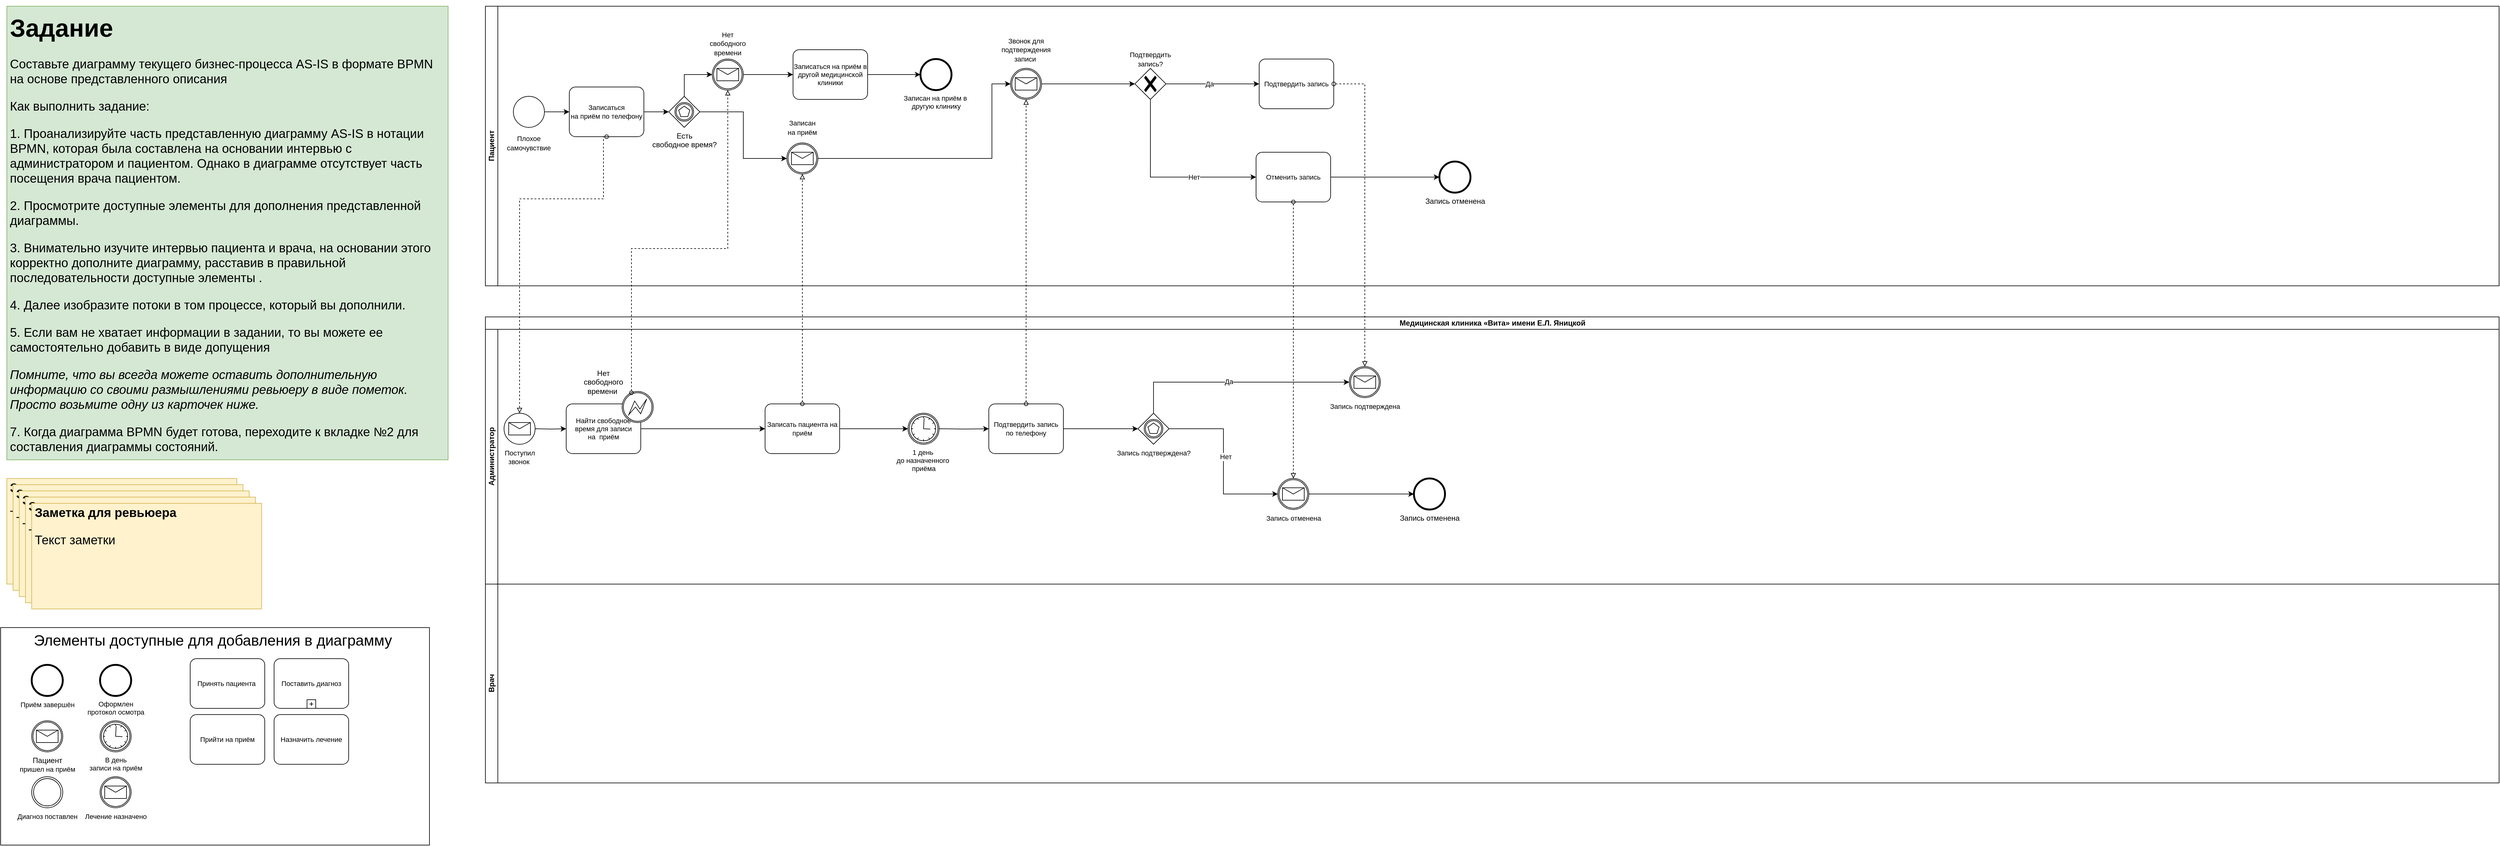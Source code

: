 <mxfile version="20.8.16" type="device" pages="3"><diagram id="326YfQ6A8uz0iwaCt7I8" name="BPMN AS-IS"><mxGraphModel dx="2051" dy="1963" grid="1" gridSize="10" guides="1" tooltips="1" connect="1" arrows="1" fold="1" page="1" pageScale="1" pageWidth="827" pageHeight="1169" math="0" shadow="0"><root><mxCell id="0"/><mxCell id="1" parent="0"/><mxCell id="_fkPrWMEkgT71YqrRsoF-1" value="&lt;h1&gt;&lt;font style=&quot;font-size: 40px;&quot;&gt;Задание&lt;/font&gt;&lt;/h1&gt;&lt;font style=&quot;font-size: 20px;&quot;&gt;Составьте диаграмму текущего бизнес-процесса AS-IS в формате BPMN на основе представленного описания&lt;br&gt;&lt;/font&gt;&lt;p style=&quot;font-size: 20px;&quot;&gt;&lt;font style=&quot;font-size: 20px;&quot;&gt;Как выполнить задание:&lt;/font&gt;&lt;/p&gt;&lt;p style=&quot;font-size: 20px;&quot;&gt;&lt;font style=&quot;font-size: 20px;&quot;&gt;1. Проанализируйте часть представленную диаграмму AS-IS в нотации BPMN, которая была составлена на основании интервью с администратором и пациентом. Однако в диаграмме отсутствует часть посещения врача пациентом.&amp;nbsp;&lt;/font&gt;&lt;/p&gt;&lt;p style=&quot;font-size: 20px;&quot;&gt;2. Просмотрите доступные элементы для дополнения представленной диаграммы.&amp;nbsp;&lt;/p&gt;&lt;p style=&quot;font-size: 20px;&quot;&gt;3. Внимательно изучите интервью пациента и врача, на основании этого корректно дополните диаграмму, расставив в правильной последовательности доступные элементы .&lt;/p&gt;&lt;p style=&quot;font-size: 20px;&quot;&gt;&lt;span style=&quot;background-color: initial;&quot;&gt;&lt;font style=&quot;font-size: 20px;&quot;&gt;4. Далее изобразите потоки в том процессе, который вы дополнили.&amp;nbsp;&lt;/font&gt;&lt;/span&gt;&lt;/p&gt;&lt;p style=&quot;font-size: 20px;&quot;&gt;&lt;font style=&quot;font-size: 20px;&quot;&gt;5. Если вам не хватает информации в задании, то вы можете ее самостоятельно добавить в виде допущения&lt;/font&gt;&lt;/p&gt;&lt;p style=&quot;font-size: 20px;&quot;&gt;&lt;i&gt;Помните, что вы всегда можете оставить дополнительную информацию со своими размышлениями ревьюеру в виде пометок. Просто возьмите одну из карточек ниже.&amp;nbsp;&lt;/i&gt;&lt;/p&gt;&lt;p style=&quot;font-size: 20px;&quot;&gt;&lt;font style=&quot;font-size: 20px;&quot;&gt;7. Когда диаграмма BPMN будет готова, переходите к вкладке №2 для составления диаграммы состояний.&lt;/font&gt;&lt;/p&gt;" style="text;html=1;strokeColor=#82b366;fillColor=#d5e8d4;spacing=5;spacingTop=-20;whiteSpace=wrap;overflow=hidden;rounded=0;fontSize=16;" parent="1" vertex="1"><mxGeometry x="-760" y="-1120" width="710" height="730" as="geometry"/></mxCell><mxCell id="_fkPrWMEkgT71YqrRsoF-6" value="&lt;h1 style=&quot;font-size: 20px;&quot;&gt;&lt;font style=&quot;font-size: 20px;&quot;&gt;Заметка для ревьюера&lt;/font&gt;&lt;/h1&gt;&lt;p style=&quot;font-size: 20px;&quot;&gt;&lt;font style=&quot;font-size: 20px;&quot;&gt;Текст заметки&lt;/font&gt;&lt;/p&gt;" style="text;html=1;strokeColor=#d6b656;fillColor=#fff2cc;spacing=5;spacingTop=-20;whiteSpace=wrap;overflow=hidden;rounded=0;fontSize=20;" parent="1" vertex="1"><mxGeometry x="-760" y="-360" width="370" height="170" as="geometry"/></mxCell><mxCell id="l15NZp-PpOqTexfuGExK-1" value="&lt;h1 style=&quot;font-size: 20px;&quot;&gt;&lt;font style=&quot;font-size: 20px;&quot;&gt;Заметка для ревьюера&lt;/font&gt;&lt;/h1&gt;&lt;p style=&quot;font-size: 20px;&quot;&gt;&lt;font style=&quot;font-size: 20px;&quot;&gt;Текст заметки&lt;/font&gt;&lt;/p&gt;" style="text;html=1;strokeColor=#d6b656;fillColor=#fff2cc;spacing=5;spacingTop=-20;whiteSpace=wrap;overflow=hidden;rounded=0;fontSize=20;" parent="1" vertex="1"><mxGeometry x="-750" y="-350" width="370" height="170" as="geometry"/></mxCell><mxCell id="l15NZp-PpOqTexfuGExK-2" value="&lt;h1 style=&quot;font-size: 20px;&quot;&gt;&lt;font style=&quot;font-size: 20px;&quot;&gt;Заметка для ревьюера&lt;/font&gt;&lt;/h1&gt;&lt;p style=&quot;font-size: 20px;&quot;&gt;&lt;font style=&quot;font-size: 20px;&quot;&gt;Текст заметки&lt;/font&gt;&lt;/p&gt;" style="text;html=1;strokeColor=#d6b656;fillColor=#fff2cc;spacing=5;spacingTop=-20;whiteSpace=wrap;overflow=hidden;rounded=0;fontSize=20;" parent="1" vertex="1"><mxGeometry x="-740" y="-340" width="370" height="170" as="geometry"/></mxCell><mxCell id="l15NZp-PpOqTexfuGExK-3" value="&lt;h1 style=&quot;font-size: 20px;&quot;&gt;&lt;font style=&quot;font-size: 20px;&quot;&gt;Заметка для ревьюера&lt;/font&gt;&lt;/h1&gt;&lt;p style=&quot;font-size: 20px;&quot;&gt;&lt;font style=&quot;font-size: 20px;&quot;&gt;Текст заметки&lt;/font&gt;&lt;/p&gt;" style="text;html=1;strokeColor=#d6b656;fillColor=#fff2cc;spacing=5;spacingTop=-20;whiteSpace=wrap;overflow=hidden;rounded=0;fontSize=20;" parent="1" vertex="1"><mxGeometry x="-730" y="-330" width="370" height="170" as="geometry"/></mxCell><mxCell id="l15NZp-PpOqTexfuGExK-4" value="&lt;h1 style=&quot;font-size: 20px;&quot;&gt;&lt;font style=&quot;font-size: 20px;&quot;&gt;Заметка для ревьюера&lt;/font&gt;&lt;/h1&gt;&lt;p style=&quot;font-size: 20px;&quot;&gt;&lt;font style=&quot;font-size: 20px;&quot;&gt;Текст заметки&lt;/font&gt;&lt;/p&gt;" style="text;html=1;strokeColor=#d6b656;fillColor=#fff2cc;spacing=5;spacingTop=-20;whiteSpace=wrap;overflow=hidden;rounded=0;fontSize=20;" parent="1" vertex="1"><mxGeometry x="-720" y="-320" width="370" height="170" as="geometry"/></mxCell><mxCell id="U2e4l5wQemaMT4tLWJ_u-1" value="&lt;font style=&quot;font-size: 24px;&quot;&gt;Элементы доступные для добавления в диаграмму&amp;nbsp;&lt;/font&gt;" style="rounded=0;whiteSpace=wrap;html=1;fontSize=20;align=center;verticalAlign=top;" parent="1" vertex="1"><mxGeometry x="-770" y="-120" width="690" height="350" as="geometry"/></mxCell><mxCell id="U2e4l5wQemaMT4tLWJ_u-86" value="Медицинская клиника&amp;nbsp;&lt;span style=&quot;text-align: start; fill: rgb(144, 101, 176);&quot; data-reactroot=&quot;&quot; class=&quot;notion-enable-hover&quot; data-token-index=&quot;0&quot;&gt;«Вита» имени Е.Л. Яницкой&lt;/span&gt;" style="swimlane;html=1;childLayout=stackLayout;resizeParent=1;resizeParentMax=0;horizontal=1;startSize=20;horizontalStack=0;" parent="1" vertex="1"><mxGeometry x="10" y="-620" width="3240" height="750" as="geometry"/></mxCell><mxCell id="U2e4l5wQemaMT4tLWJ_u-87" value="Администратор" style="swimlane;html=1;startSize=20;horizontal=0;" parent="U2e4l5wQemaMT4tLWJ_u-86" vertex="1"><mxGeometry y="20" width="3240" height="410" as="geometry"/></mxCell><mxCell id="U2e4l5wQemaMT4tLWJ_u-88" style="edgeStyle=orthogonalEdgeStyle;rounded=0;orthogonalLoop=1;jettySize=auto;html=1;" parent="U2e4l5wQemaMT4tLWJ_u-87" source="U2e4l5wQemaMT4tLWJ_u-89" edge="1"><mxGeometry relative="1" as="geometry"><mxPoint x="680" y="160.0" as="targetPoint"/></mxGeometry></mxCell><mxCell id="U2e4l5wQemaMT4tLWJ_u-89" value="Записать пациента на приём" style="points=[[0.25,0,0],[0.5,0,0],[0.75,0,0],[1,0.25,0],[1,0.5,0],[1,0.75,0],[0.75,1,0],[0.5,1,0],[0.25,1,0],[0,0.75,0],[0,0.5,0],[0,0.25,0]];shape=mxgraph.bpmn.task;whiteSpace=wrap;rectStyle=rounded;size=10;taskMarker=abstract;fontSize=11;" parent="U2e4l5wQemaMT4tLWJ_u-87" vertex="1"><mxGeometry x="450" y="120" width="120" height="80" as="geometry"/></mxCell><mxCell id="U2e4l5wQemaMT4tLWJ_u-90" style="edgeStyle=orthogonalEdgeStyle;rounded=0;orthogonalLoop=1;jettySize=auto;html=1;entryX=0;entryY=0.5;entryDx=0;entryDy=0;entryPerimeter=0;" parent="U2e4l5wQemaMT4tLWJ_u-87" source="U2e4l5wQemaMT4tLWJ_u-91" target="U2e4l5wQemaMT4tLWJ_u-89" edge="1"><mxGeometry relative="1" as="geometry"><mxPoint x="340" y="190.0" as="targetPoint"/></mxGeometry></mxCell><mxCell id="U2e4l5wQemaMT4tLWJ_u-91" value="Найти свободное время для записи на  приём" style="points=[[0.25,0,0],[0.5,0,0],[0.75,0,0],[1,0.25,0],[1,0.5,0],[1,0.75,0],[0.75,1,0],[0.5,1,0],[0.25,1,0],[0,0.75,0],[0,0.5,0],[0,0.25,0]];shape=mxgraph.bpmn.task;whiteSpace=wrap;rectStyle=rounded;size=10;taskMarker=abstract;fontSize=11;" parent="U2e4l5wQemaMT4tLWJ_u-87" vertex="1"><mxGeometry x="130" y="120" width="120" height="80" as="geometry"/></mxCell><mxCell id="U2e4l5wQemaMT4tLWJ_u-92" style="edgeStyle=orthogonalEdgeStyle;rounded=0;orthogonalLoop=1;jettySize=auto;html=1;" parent="U2e4l5wQemaMT4tLWJ_u-87" target="U2e4l5wQemaMT4tLWJ_u-95" edge="1"><mxGeometry relative="1" as="geometry"><mxPoint x="730" y="160.0" as="sourcePoint"/></mxGeometry></mxCell><mxCell id="U2e4l5wQemaMT4tLWJ_u-94" style="edgeStyle=orthogonalEdgeStyle;rounded=0;orthogonalLoop=1;jettySize=auto;html=1;startArrow=none;startFill=0;endArrow=classic;endFill=1;" parent="U2e4l5wQemaMT4tLWJ_u-87" source="U2e4l5wQemaMT4tLWJ_u-95" edge="1"><mxGeometry relative="1" as="geometry"><mxPoint x="1050" y="160" as="targetPoint"/></mxGeometry></mxCell><mxCell id="U2e4l5wQemaMT4tLWJ_u-95" value="Подтвердить запись по телефону" style="points=[[0.25,0,0],[0.5,0,0],[0.75,0,0],[1,0.25,0],[1,0.5,0],[1,0.75,0],[0.75,1,0],[0.5,1,0],[0.25,1,0],[0,0.75,0],[0,0.5,0],[0,0.25,0]];shape=mxgraph.bpmn.task;whiteSpace=wrap;rectStyle=rounded;size=10;taskMarker=abstract;fontSize=11;" parent="U2e4l5wQemaMT4tLWJ_u-87" vertex="1"><mxGeometry x="810" y="120" width="120" height="80" as="geometry"/></mxCell><mxCell id="U2e4l5wQemaMT4tLWJ_u-96" value="Запись отменена" style="points=[[0.145,0.145,0],[0.5,0,0],[0.855,0.145,0],[1,0.5,0],[0.855,0.855,0],[0.5,1,0],[0.145,0.855,0],[0,0.5,0]];shape=mxgraph.bpmn.event;html=1;verticalLabelPosition=bottom;labelBackgroundColor=#ffffff;verticalAlign=top;align=center;perimeter=ellipsePerimeter;outlineConnect=0;aspect=fixed;outline=end;symbol=terminate2;" parent="U2e4l5wQemaMT4tLWJ_u-87" vertex="1"><mxGeometry x="1494" y="240" width="50" height="50" as="geometry"/></mxCell><mxCell id="U2e4l5wQemaMT4tLWJ_u-97" value="" style="points=[[0.145,0.145,0],[0.5,0,0],[0.855,0.145,0],[1,0.5,0],[0.855,0.855,0],[0.5,1,0],[0.145,0.855,0],[0,0.5,0]];shape=mxgraph.bpmn.event;html=1;verticalLabelPosition=bottom;labelBackgroundColor=#ffffff;verticalAlign=top;align=center;perimeter=ellipsePerimeter;outlineConnect=0;aspect=fixed;outline=boundInt;symbol=error;fontSize=24;fontColor=#000000;fillColor=#FFFFFF;" parent="U2e4l5wQemaMT4tLWJ_u-87" vertex="1"><mxGeometry x="220" y="100" width="50" height="50" as="geometry"/></mxCell><mxCell id="U2e4l5wQemaMT4tLWJ_u-98" value="Нет свободного&lt;br&gt;времени&amp;nbsp;" style="text;html=1;strokeColor=none;fillColor=none;align=center;verticalAlign=middle;whiteSpace=wrap;rounded=0;labelBackgroundColor=none;fontSize=12;fontColor=#000000;" parent="U2e4l5wQemaMT4tLWJ_u-87" vertex="1"><mxGeometry x="160" y="70" width="60" height="30" as="geometry"/></mxCell><mxCell id="U2e4l5wQemaMT4tLWJ_u-99" style="edgeStyle=orthogonalEdgeStyle;rounded=0;orthogonalLoop=1;jettySize=auto;html=1;" parent="U2e4l5wQemaMT4tLWJ_u-87" target="U2e4l5wQemaMT4tLWJ_u-91" edge="1"><mxGeometry relative="1" as="geometry"><mxPoint x="80" y="160" as="sourcePoint"/></mxGeometry></mxCell><mxCell id="U2e4l5wQemaMT4tLWJ_u-100" value="&lt;font style=&quot;font-size: 11px;&quot;&gt;Поступил&lt;br&gt;&amp;nbsp;звонок &amp;nbsp;&lt;/font&gt;" style="points=[[0.145,0.145,0],[0.5,0,0],[0.855,0.145,0],[1,0.5,0],[0.855,0.855,0],[0.5,1,0],[0.145,0.855,0],[0,0.5,0]];shape=mxgraph.bpmn.event;html=1;verticalLabelPosition=bottom;labelBackgroundColor=#ffffff;verticalAlign=top;align=center;perimeter=ellipsePerimeter;outlineConnect=0;aspect=fixed;outline=standard;symbol=message;" parent="U2e4l5wQemaMT4tLWJ_u-87" vertex="1"><mxGeometry x="30" y="135" width="50" height="50" as="geometry"/></mxCell><mxCell id="U2e4l5wQemaMT4tLWJ_u-101" style="edgeStyle=orthogonalEdgeStyle;rounded=0;orthogonalLoop=1;jettySize=auto;html=1;entryX=0;entryY=0.5;entryDx=0;entryDy=0;entryPerimeter=0;startArrow=none;startFill=0;endArrow=classic;endFill=1;" parent="U2e4l5wQemaMT4tLWJ_u-87" source="U2e4l5wQemaMT4tLWJ_u-102" target="U2e4l5wQemaMT4tLWJ_u-96" edge="1"><mxGeometry relative="1" as="geometry"/></mxCell><mxCell id="U2e4l5wQemaMT4tLWJ_u-102" value="&lt;font style=&quot;font-size: 11px;&quot;&gt;Запись отменена&lt;/font&gt;" style="points=[[0.145,0.145,0],[0.5,0,0],[0.855,0.145,0],[1,0.5,0],[0.855,0.855,0],[0.5,1,0],[0.145,0.855,0],[0,0.5,0]];shape=mxgraph.bpmn.event;html=1;verticalLabelPosition=bottom;labelBackgroundColor=#ffffff;verticalAlign=top;align=center;perimeter=ellipsePerimeter;outlineConnect=0;aspect=fixed;outline=catching;symbol=message;" parent="U2e4l5wQemaMT4tLWJ_u-87" vertex="1"><mxGeometry x="1275" y="240" width="50" height="50" as="geometry"/></mxCell><mxCell id="U2e4l5wQemaMT4tLWJ_u-103" value="&lt;font style=&quot;font-size: 11px;&quot;&gt;Запись подтверждена&lt;/font&gt;" style="points=[[0.145,0.145,0],[0.5,0,0],[0.855,0.145,0],[1,0.5,0],[0.855,0.855,0],[0.5,1,0],[0.145,0.855,0],[0,0.5,0]];shape=mxgraph.bpmn.event;html=1;verticalLabelPosition=bottom;labelBackgroundColor=#ffffff;verticalAlign=top;align=center;perimeter=ellipsePerimeter;outlineConnect=0;aspect=fixed;outline=catching;symbol=message;" parent="U2e4l5wQemaMT4tLWJ_u-87" vertex="1"><mxGeometry x="1390" y="60" width="50" height="50" as="geometry"/></mxCell><mxCell id="U2e4l5wQemaMT4tLWJ_u-104" style="edgeStyle=orthogonalEdgeStyle;rounded=0;orthogonalLoop=1;jettySize=auto;html=1;entryX=0;entryY=0.5;entryDx=0;entryDy=0;entryPerimeter=0;startArrow=none;startFill=0;endArrow=classic;endFill=1;exitX=0.5;exitY=0;exitDx=0;exitDy=0;exitPerimeter=0;" parent="U2e4l5wQemaMT4tLWJ_u-87" source="U2e4l5wQemaMT4tLWJ_u-108" target="U2e4l5wQemaMT4tLWJ_u-103" edge="1"><mxGeometry relative="1" as="geometry"><mxPoint x="1100" y="160" as="sourcePoint"/></mxGeometry></mxCell><mxCell id="U2e4l5wQemaMT4tLWJ_u-105" value="Да" style="edgeLabel;html=1;align=center;verticalAlign=middle;resizable=0;points=[];fontSize=11;" parent="U2e4l5wQemaMT4tLWJ_u-104" vertex="1" connectable="0"><mxGeometry x="-0.063" y="1" relative="1" as="geometry"><mxPoint as="offset"/></mxGeometry></mxCell><mxCell id="U2e4l5wQemaMT4tLWJ_u-106" style="edgeStyle=orthogonalEdgeStyle;rounded=0;orthogonalLoop=1;jettySize=auto;html=1;entryX=0;entryY=0.5;entryDx=0;entryDy=0;entryPerimeter=0;startArrow=none;startFill=0;endArrow=classic;endFill=1;exitX=1;exitY=0.5;exitDx=0;exitDy=0;exitPerimeter=0;" parent="U2e4l5wQemaMT4tLWJ_u-87" source="U2e4l5wQemaMT4tLWJ_u-108" target="U2e4l5wQemaMT4tLWJ_u-102" edge="1"><mxGeometry relative="1" as="geometry"><mxPoint x="1075" y="185" as="sourcePoint"/></mxGeometry></mxCell><mxCell id="U2e4l5wQemaMT4tLWJ_u-107" value="Нет" style="edgeLabel;html=1;align=center;verticalAlign=middle;resizable=0;points=[];fontSize=11;" parent="U2e4l5wQemaMT4tLWJ_u-106" vertex="1" connectable="0"><mxGeometry x="-0.569" y="2" relative="1" as="geometry"><mxPoint x="30" y="47" as="offset"/></mxGeometry></mxCell><mxCell id="U2e4l5wQemaMT4tLWJ_u-108" value="&lt;font style=&quot;font-size: 11px;&quot;&gt;Запись подтверждена?&lt;/font&gt;" style="points=[[0.25,0.25,0],[0.5,0,0],[0.75,0.25,0],[1,0.5,0],[0.75,0.75,0],[0.5,1,0],[0.25,0.75,0],[0,0.5,0]];shape=mxgraph.bpmn.gateway2;html=1;verticalLabelPosition=bottom;labelBackgroundColor=#ffffff;verticalAlign=top;align=center;perimeter=rhombusPerimeter;outlineConnect=0;outline=boundInt;symbol=multiple;" parent="U2e4l5wQemaMT4tLWJ_u-87" vertex="1"><mxGeometry x="1050" y="135" width="50" height="50" as="geometry"/></mxCell><mxCell id="U2e4l5wQemaMT4tLWJ_u-175" value="&lt;font style=&quot;font-size: 11px;&quot;&gt;1 день&amp;nbsp;&lt;br&gt;до назначенного&amp;nbsp;&lt;br&gt;приёма&lt;br&gt;&lt;/font&gt;" style="points=[[0.145,0.145,0],[0.5,0,0],[0.855,0.145,0],[1,0.5,0],[0.855,0.855,0],[0.5,1,0],[0.145,0.855,0],[0,0.5,0]];shape=mxgraph.bpmn.event;html=1;verticalLabelPosition=bottom;labelBackgroundColor=#ffffff;verticalAlign=top;align=center;perimeter=ellipsePerimeter;outlineConnect=0;aspect=fixed;outline=catching;symbol=timer;fontSize=11;" parent="U2e4l5wQemaMT4tLWJ_u-87" vertex="1"><mxGeometry x="680" y="135" width="50" height="50" as="geometry"/></mxCell><mxCell id="U2e4l5wQemaMT4tLWJ_u-109" value="Врач" style="swimlane;html=1;startSize=20;horizontal=0;" parent="U2e4l5wQemaMT4tLWJ_u-86" vertex="1"><mxGeometry y="430" width="3240" height="320" as="geometry"/></mxCell><mxCell id="U2e4l5wQemaMT4tLWJ_u-122" value="Пациент" style="swimlane;html=1;startSize=20;horizontal=0;" parent="1" vertex="1"><mxGeometry x="10" y="-1120" width="3240" height="450" as="geometry"/></mxCell><mxCell id="U2e4l5wQemaMT4tLWJ_u-123" style="edgeStyle=orthogonalEdgeStyle;rounded=0;orthogonalLoop=1;jettySize=auto;html=1;entryX=0;entryY=0.5;entryDx=0;entryDy=0;entryPerimeter=0;startArrow=none;startFill=0;endArrow=classic;endFill=1;" parent="U2e4l5wQemaMT4tLWJ_u-122" source="U2e4l5wQemaMT4tLWJ_u-124" edge="1"><mxGeometry relative="1" as="geometry"><mxPoint x="295" y="170" as="targetPoint"/></mxGeometry></mxCell><mxCell id="U2e4l5wQemaMT4tLWJ_u-124" value="Записаться на приём по телефону" style="points=[[0.25,0,0],[0.5,0,0],[0.75,0,0],[1,0.25,0],[1,0.5,0],[1,0.75,0],[0.75,1,0],[0.5,1,0],[0.25,1,0],[0,0.75,0],[0,0.5,0],[0,0.25,0]];shape=mxgraph.bpmn.task;whiteSpace=wrap;rectStyle=rounded;size=10;taskMarker=abstract;fontSize=11;" parent="U2e4l5wQemaMT4tLWJ_u-122" vertex="1"><mxGeometry x="135" y="130" width="120" height="80" as="geometry"/></mxCell><mxCell id="U2e4l5wQemaMT4tLWJ_u-125" style="edgeStyle=orthogonalEdgeStyle;rounded=0;orthogonalLoop=1;jettySize=auto;html=1;" parent="U2e4l5wQemaMT4tLWJ_u-122" source="U2e4l5wQemaMT4tLWJ_u-126" target="U2e4l5wQemaMT4tLWJ_u-124" edge="1"><mxGeometry relative="1" as="geometry"/></mxCell><mxCell id="U2e4l5wQemaMT4tLWJ_u-126" value="" style="points=[[0.145,0.145,0],[0.5,0,0],[0.855,0.145,0],[1,0.5,0],[0.855,0.855,0],[0.5,1,0],[0.145,0.855,0],[0,0.5,0]];shape=mxgraph.bpmn.event;html=1;verticalLabelPosition=bottom;labelBackgroundColor=#ffffff;verticalAlign=top;align=center;perimeter=ellipsePerimeter;outlineConnect=0;aspect=fixed;outline=standard;symbol=general;" parent="U2e4l5wQemaMT4tLWJ_u-122" vertex="1"><mxGeometry x="45" y="145" width="50" height="50" as="geometry"/></mxCell><mxCell id="U2e4l5wQemaMT4tLWJ_u-129" value="&lt;font style=&quot;font-size: 11px;&quot;&gt;Плохое самочувствие&lt;/font&gt;" style="text;html=1;strokeColor=none;fillColor=none;align=center;verticalAlign=middle;whiteSpace=wrap;rounded=0;" parent="U2e4l5wQemaMT4tLWJ_u-122" vertex="1"><mxGeometry x="40" y="205" width="60" height="30" as="geometry"/></mxCell><mxCell id="U2e4l5wQemaMT4tLWJ_u-133" style="edgeStyle=orthogonalEdgeStyle;rounded=0;orthogonalLoop=1;jettySize=auto;html=1;fontSize=24;fontColor=#000000;entryX=0;entryY=0.5;entryDx=0;entryDy=0;entryPerimeter=0;" parent="U2e4l5wQemaMT4tLWJ_u-122" source="U2e4l5wQemaMT4tLWJ_u-134" target="U2e4l5wQemaMT4tLWJ_u-159" edge="1"><mxGeometry relative="1" as="geometry"><mxPoint x="695" y="110" as="targetPoint"/></mxGeometry></mxCell><mxCell id="U2e4l5wQemaMT4tLWJ_u-134" value="Записаться на приём в другой медицинской клиники" style="points=[[0.25,0,0],[0.5,0,0],[0.75,0,0],[1,0.25,0],[1,0.5,0],[1,0.75,0],[0.75,1,0],[0.5,1,0],[0.25,1,0],[0,0.75,0],[0,0.5,0],[0,0.25,0]];shape=mxgraph.bpmn.task;whiteSpace=wrap;rectStyle=rounded;size=10;taskMarker=abstract;labelBackgroundColor=none;fontSize=11;fontColor=#000000;fillColor=#FFFFFF;" parent="U2e4l5wQemaMT4tLWJ_u-122" vertex="1"><mxGeometry x="495" y="70" width="120" height="80" as="geometry"/></mxCell><mxCell id="U2e4l5wQemaMT4tLWJ_u-135" style="edgeStyle=orthogonalEdgeStyle;rounded=0;orthogonalLoop=1;jettySize=auto;html=1;entryX=0;entryY=0.5;entryDx=0;entryDy=0;entryPerimeter=0;" parent="U2e4l5wQemaMT4tLWJ_u-122" source="U2e4l5wQemaMT4tLWJ_u-136" target="U2e4l5wQemaMT4tLWJ_u-134" edge="1"><mxGeometry relative="1" as="geometry"/></mxCell><mxCell id="U2e4l5wQemaMT4tLWJ_u-136" value="" style="points=[[0.145,0.145,0],[0.5,0,0],[0.855,0.145,0],[1,0.5,0],[0.855,0.855,0],[0.5,1,0],[0.145,0.855,0],[0,0.5,0]];shape=mxgraph.bpmn.event;html=1;verticalLabelPosition=bottom;labelBackgroundColor=#ffffff;verticalAlign=top;align=center;perimeter=ellipsePerimeter;outlineConnect=0;aspect=fixed;outline=catching;symbol=message;" parent="U2e4l5wQemaMT4tLWJ_u-122" vertex="1"><mxGeometry x="365" y="85" width="50" height="50" as="geometry"/></mxCell><mxCell id="U2e4l5wQemaMT4tLWJ_u-139" style="edgeStyle=orthogonalEdgeStyle;rounded=0;orthogonalLoop=1;jettySize=auto;html=1;entryX=0;entryY=0.5;entryDx=0;entryDy=0;entryPerimeter=0;startArrow=none;startFill=0;endArrow=classic;endFill=1;" parent="U2e4l5wQemaMT4tLWJ_u-122" source="U2e4l5wQemaMT4tLWJ_u-140" target="U2e4l5wQemaMT4tLWJ_u-154" edge="1"><mxGeometry relative="1" as="geometry"><Array as="points"><mxPoint x="815" y="245"/><mxPoint x="815" y="125"/></Array></mxGeometry></mxCell><mxCell id="U2e4l5wQemaMT4tLWJ_u-140" value="" style="points=[[0.145,0.145,0],[0.5,0,0],[0.855,0.145,0],[1,0.5,0],[0.855,0.855,0],[0.5,1,0],[0.145,0.855,0],[0,0.5,0]];shape=mxgraph.bpmn.event;html=1;verticalLabelPosition=bottom;labelBackgroundColor=#ffffff;verticalAlign=top;align=center;perimeter=ellipsePerimeter;outlineConnect=0;aspect=fixed;outline=catching;symbol=message;" parent="U2e4l5wQemaMT4tLWJ_u-122" vertex="1"><mxGeometry x="485" y="220" width="50" height="50" as="geometry"/></mxCell><mxCell id="U2e4l5wQemaMT4tLWJ_u-141" style="edgeStyle=orthogonalEdgeStyle;rounded=0;orthogonalLoop=1;jettySize=auto;html=1;entryX=0;entryY=0.5;entryDx=0;entryDy=0;entryPerimeter=0;startArrow=none;startFill=0;endArrow=classic;endFill=1;exitX=0.5;exitY=0;exitDx=0;exitDy=0;exitPerimeter=0;" parent="U2e4l5wQemaMT4tLWJ_u-122" source="U2e4l5wQemaMT4tLWJ_u-155" target="U2e4l5wQemaMT4tLWJ_u-136" edge="1"><mxGeometry relative="1" as="geometry"><mxPoint x="320" y="145" as="sourcePoint"/></mxGeometry></mxCell><mxCell id="U2e4l5wQemaMT4tLWJ_u-142" style="edgeStyle=orthogonalEdgeStyle;rounded=0;orthogonalLoop=1;jettySize=auto;html=1;entryX=0;entryY=0.5;entryDx=0;entryDy=0;entryPerimeter=0;startArrow=none;startFill=0;endArrow=classic;endFill=1;exitX=1;exitY=0.5;exitDx=0;exitDy=0;exitPerimeter=0;" parent="U2e4l5wQemaMT4tLWJ_u-122" source="U2e4l5wQemaMT4tLWJ_u-155" target="U2e4l5wQemaMT4tLWJ_u-140" edge="1"><mxGeometry relative="1" as="geometry"><mxPoint x="320" y="195" as="sourcePoint"/></mxGeometry></mxCell><mxCell id="U2e4l5wQemaMT4tLWJ_u-143" style="edgeStyle=orthogonalEdgeStyle;rounded=0;orthogonalLoop=1;jettySize=auto;html=1;entryX=0;entryY=0.5;entryDx=0;entryDy=0;entryPerimeter=0;startArrow=none;startFill=0;endArrow=classic;endFill=1;" parent="U2e4l5wQemaMT4tLWJ_u-122" source="U2e4l5wQemaMT4tLWJ_u-144" target="U2e4l5wQemaMT4tLWJ_u-156" edge="1"><mxGeometry relative="1" as="geometry"/></mxCell><mxCell id="U2e4l5wQemaMT4tLWJ_u-144" value="Отменить запись" style="points=[[0.25,0,0],[0.5,0,0],[0.75,0,0],[1,0.25,0],[1,0.5,0],[1,0.75,0],[0.75,1,0],[0.5,1,0],[0.25,1,0],[0,0.75,0],[0,0.5,0],[0,0.25,0]];shape=mxgraph.bpmn.task;whiteSpace=wrap;rectStyle=rounded;size=10;taskMarker=abstract;fontSize=11;" parent="U2e4l5wQemaMT4tLWJ_u-122" vertex="1"><mxGeometry x="1240" y="235" width="120" height="80" as="geometry"/></mxCell><mxCell id="U2e4l5wQemaMT4tLWJ_u-145" style="edgeStyle=orthogonalEdgeStyle;rounded=0;orthogonalLoop=1;jettySize=auto;html=1;entryX=0;entryY=0.5;entryDx=0;entryDy=0;entryPerimeter=0;exitX=0.5;exitY=1;exitDx=0;exitDy=0;exitPerimeter=0;" parent="U2e4l5wQemaMT4tLWJ_u-122" source="U2e4l5wQemaMT4tLWJ_u-147" target="U2e4l5wQemaMT4tLWJ_u-144" edge="1"><mxGeometry relative="1" as="geometry"/></mxCell><mxCell id="U2e4l5wQemaMT4tLWJ_u-146" value="Нет" style="edgeLabel;html=1;align=center;verticalAlign=middle;resizable=0;points=[];" parent="U2e4l5wQemaMT4tLWJ_u-145" vertex="1" connectable="0"><mxGeometry x="0.04" y="1" relative="1" as="geometry"><mxPoint x="41" y="1" as="offset"/></mxGeometry></mxCell><mxCell id="U2e4l5wQemaMT4tLWJ_u-147" value="" style="points=[[0.25,0.25,0],[0.5,0,0],[0.75,0.25,0],[1,0.5,0],[0.75,0.75,0],[0.5,1,0],[0.25,0.75,0],[0,0.5,0]];shape=mxgraph.bpmn.gateway2;html=1;verticalLabelPosition=bottom;labelBackgroundColor=#ffffff;verticalAlign=top;align=center;perimeter=rhombusPerimeter;outlineConnect=0;outline=none;symbol=none;gwType=exclusive;" parent="U2e4l5wQemaMT4tLWJ_u-122" vertex="1"><mxGeometry x="1045" y="100" width="50" height="50" as="geometry"/></mxCell><mxCell id="U2e4l5wQemaMT4tLWJ_u-148" value="&lt;font style=&quot;font-size: 11px;&quot;&gt;Подтвердить запись?&lt;/font&gt;" style="text;html=1;strokeColor=none;fillColor=none;align=center;verticalAlign=middle;whiteSpace=wrap;rounded=0;" parent="U2e4l5wQemaMT4tLWJ_u-122" vertex="1"><mxGeometry x="1015" y="70" width="110" height="30" as="geometry"/></mxCell><mxCell id="U2e4l5wQemaMT4tLWJ_u-150" value="Подтвердить запись" style="points=[[0.25,0,0],[0.5,0,0],[0.75,0,0],[1,0.25,0],[1,0.5,0],[1,0.75,0],[0.75,1,0],[0.5,1,0],[0.25,1,0],[0,0.75,0],[0,0.5,0],[0,0.25,0]];shape=mxgraph.bpmn.task;whiteSpace=wrap;rectStyle=rounded;size=10;taskMarker=abstract;fontSize=11;" parent="U2e4l5wQemaMT4tLWJ_u-122" vertex="1"><mxGeometry x="1245" y="85" width="120" height="80" as="geometry"/></mxCell><mxCell id="U2e4l5wQemaMT4tLWJ_u-151" style="edgeStyle=orthogonalEdgeStyle;rounded=0;orthogonalLoop=1;jettySize=auto;html=1;entryX=0;entryY=0.5;entryDx=0;entryDy=0;entryPerimeter=0;exitX=1;exitY=0.5;exitDx=0;exitDy=0;exitPerimeter=0;" parent="U2e4l5wQemaMT4tLWJ_u-122" source="U2e4l5wQemaMT4tLWJ_u-147" target="U2e4l5wQemaMT4tLWJ_u-150" edge="1"><mxGeometry relative="1" as="geometry"><mxPoint x="1175.0" y="250" as="targetPoint"/></mxGeometry></mxCell><mxCell id="U2e4l5wQemaMT4tLWJ_u-152" value="Да" style="edgeLabel;html=1;align=center;verticalAlign=middle;resizable=0;points=[];" parent="U2e4l5wQemaMT4tLWJ_u-151" vertex="1" connectable="0"><mxGeometry x="0.141" y="-1" relative="1" as="geometry"><mxPoint x="-16" y="-1" as="offset"/></mxGeometry></mxCell><mxCell id="U2e4l5wQemaMT4tLWJ_u-153" style="edgeStyle=orthogonalEdgeStyle;rounded=0;orthogonalLoop=1;jettySize=auto;html=1;startArrow=none;startFill=0;endArrow=classic;endFill=1;" parent="U2e4l5wQemaMT4tLWJ_u-122" source="U2e4l5wQemaMT4tLWJ_u-154" target="U2e4l5wQemaMT4tLWJ_u-147" edge="1"><mxGeometry relative="1" as="geometry"/></mxCell><mxCell id="U2e4l5wQemaMT4tLWJ_u-154" value="" style="points=[[0.145,0.145,0],[0.5,0,0],[0.855,0.145,0],[1,0.5,0],[0.855,0.855,0],[0.5,1,0],[0.145,0.855,0],[0,0.5,0]];shape=mxgraph.bpmn.event;html=1;verticalLabelPosition=bottom;labelBackgroundColor=#ffffff;verticalAlign=top;align=center;perimeter=ellipsePerimeter;outlineConnect=0;aspect=fixed;outline=catching;symbol=message;" parent="U2e4l5wQemaMT4tLWJ_u-122" vertex="1"><mxGeometry x="845" y="100" width="50" height="50" as="geometry"/></mxCell><mxCell id="U2e4l5wQemaMT4tLWJ_u-155" value="Есть &lt;br&gt;свободное время?" style="points=[[0.25,0.25,0],[0.5,0,0],[0.75,0.25,0],[1,0.5,0],[0.75,0.75,0],[0.5,1,0],[0.25,0.75,0],[0,0.5,0]];shape=mxgraph.bpmn.gateway2;html=1;verticalLabelPosition=bottom;labelBackgroundColor=#ffffff;verticalAlign=top;align=center;perimeter=rhombusPerimeter;outlineConnect=0;outline=boundInt;symbol=multiple;" parent="U2e4l5wQemaMT4tLWJ_u-122" vertex="1"><mxGeometry x="295" y="145" width="50" height="50" as="geometry"/></mxCell><mxCell id="U2e4l5wQemaMT4tLWJ_u-156" value="Запись отменена" style="points=[[0.145,0.145,0],[0.5,0,0],[0.855,0.145,0],[1,0.5,0],[0.855,0.855,0],[0.5,1,0],[0.145,0.855,0],[0,0.5,0]];shape=mxgraph.bpmn.event;html=1;verticalLabelPosition=bottom;labelBackgroundColor=#ffffff;verticalAlign=top;align=center;perimeter=ellipsePerimeter;outlineConnect=0;aspect=fixed;outline=end;symbol=terminate2;" parent="U2e4l5wQemaMT4tLWJ_u-122" vertex="1"><mxGeometry x="1535" y="250" width="50" height="50" as="geometry"/></mxCell><mxCell id="U2e4l5wQemaMT4tLWJ_u-157" value="&lt;font style=&quot;font-size: 11px;&quot;&gt;Нет свободного&lt;br&gt;времени&lt;/font&gt;" style="text;html=1;strokeColor=none;fillColor=none;align=center;verticalAlign=middle;whiteSpace=wrap;rounded=0;" parent="U2e4l5wQemaMT4tLWJ_u-122" vertex="1"><mxGeometry x="360" y="45" width="60" height="30" as="geometry"/></mxCell><mxCell id="U2e4l5wQemaMT4tLWJ_u-158" value="&lt;span style=&quot;font-size: 11px;&quot;&gt;Записан на&amp;nbsp;&lt;/span&gt;&lt;span style=&quot;font-size: 11px; background-color: rgb(255, 255, 255);&quot;&gt;приём&lt;/span&gt;" style="text;html=1;strokeColor=none;fillColor=none;align=center;verticalAlign=middle;whiteSpace=wrap;rounded=0;" parent="U2e4l5wQemaMT4tLWJ_u-122" vertex="1"><mxGeometry x="480" y="180" width="60" height="30" as="geometry"/></mxCell><mxCell id="U2e4l5wQemaMT4tLWJ_u-159" value="Записан на&amp;nbsp;приём&amp;nbsp;в&amp;nbsp;&lt;br&gt;другую клинику" style="points=[[0.145,0.145,0],[0.5,0,0],[0.855,0.145,0],[1,0.5,0],[0.855,0.855,0],[0.5,1,0],[0.145,0.855,0],[0,0.5,0]];shape=mxgraph.bpmn.event;html=1;verticalLabelPosition=bottom;labelBackgroundColor=#ffffff;verticalAlign=top;align=center;perimeter=ellipsePerimeter;outlineConnect=0;aspect=fixed;outline=end;symbol=terminate2;fontSize=11;" parent="U2e4l5wQemaMT4tLWJ_u-122" vertex="1"><mxGeometry x="700" y="85" width="50" height="50" as="geometry"/></mxCell><mxCell id="U2e4l5wQemaMT4tLWJ_u-160" value="&lt;font style=&quot;font-size: 11px;&quot;&gt;Звонок для подтверждения записи&amp;nbsp;&lt;/font&gt;" style="text;html=1;strokeColor=none;fillColor=none;align=center;verticalAlign=middle;whiteSpace=wrap;rounded=0;" parent="U2e4l5wQemaMT4tLWJ_u-122" vertex="1"><mxGeometry x="815" y="55" width="110" height="30" as="geometry"/></mxCell><mxCell id="U2e4l5wQemaMT4tLWJ_u-162" style="edgeStyle=orthogonalEdgeStyle;rounded=0;orthogonalLoop=1;jettySize=auto;html=1;dashed=1;exitX=0.5;exitY=1;exitDx=0;exitDy=0;exitPerimeter=0;entryX=0.5;entryY=0;entryDx=0;entryDy=0;entryPerimeter=0;startArrow=oval;startFill=0;endArrow=block;endFill=0;" parent="1" source="U2e4l5wQemaMT4tLWJ_u-124" edge="1"><mxGeometry relative="1" as="geometry"><mxPoint x="65" y="-465.0" as="targetPoint"/><Array as="points"><mxPoint x="200" y="-910"/><mxPoint x="200" y="-810"/><mxPoint x="65" y="-810"/></Array></mxGeometry></mxCell><mxCell id="U2e4l5wQemaMT4tLWJ_u-165" style="edgeStyle=orthogonalEdgeStyle;rounded=0;orthogonalLoop=1;jettySize=auto;html=1;fontSize=24;fontColor=#000000;entryX=0.5;entryY=1;entryDx=0;entryDy=0;entryPerimeter=0;dashed=1;startArrow=oval;startFill=0;endArrow=block;endFill=0;" parent="1" source="U2e4l5wQemaMT4tLWJ_u-97" target="U2e4l5wQemaMT4tLWJ_u-136" edge="1"><mxGeometry relative="1" as="geometry"><Array as="points"><mxPoint x="245" y="-730"/><mxPoint x="400" y="-730"/></Array><mxPoint x="500" y="-290" as="targetPoint"/></mxGeometry></mxCell><mxCell id="U2e4l5wQemaMT4tLWJ_u-166" style="edgeStyle=orthogonalEdgeStyle;rounded=0;orthogonalLoop=1;jettySize=auto;html=1;entryX=0.5;entryY=1;entryDx=0;entryDy=0;entryPerimeter=0;startArrow=oval;startFill=0;endArrow=block;endFill=0;dashed=1;" parent="1" source="U2e4l5wQemaMT4tLWJ_u-89" target="U2e4l5wQemaMT4tLWJ_u-140" edge="1"><mxGeometry relative="1" as="geometry"/></mxCell><mxCell id="U2e4l5wQemaMT4tLWJ_u-167" style="edgeStyle=orthogonalEdgeStyle;rounded=0;orthogonalLoop=1;jettySize=auto;html=1;entryX=0.5;entryY=1;entryDx=0;entryDy=0;entryPerimeter=0;startArrow=oval;startFill=0;endArrow=block;endFill=0;dashed=1;" parent="1" source="U2e4l5wQemaMT4tLWJ_u-95" target="U2e4l5wQemaMT4tLWJ_u-154" edge="1"><mxGeometry relative="1" as="geometry"/></mxCell><mxCell id="U2e4l5wQemaMT4tLWJ_u-168" style="edgeStyle=orthogonalEdgeStyle;rounded=0;orthogonalLoop=1;jettySize=auto;html=1;dashed=1;startArrow=oval;startFill=0;endArrow=block;endFill=0;" parent="1" source="U2e4l5wQemaMT4tLWJ_u-150" target="U2e4l5wQemaMT4tLWJ_u-103" edge="1"><mxGeometry relative="1" as="geometry"/></mxCell><mxCell id="U2e4l5wQemaMT4tLWJ_u-169" style="edgeStyle=orthogonalEdgeStyle;rounded=0;orthogonalLoop=1;jettySize=auto;html=1;dashed=1;startArrow=oval;startFill=0;endArrow=block;endFill=0;" parent="1" source="U2e4l5wQemaMT4tLWJ_u-144" target="U2e4l5wQemaMT4tLWJ_u-102" edge="1"><mxGeometry relative="1" as="geometry"/></mxCell><mxCell id="U2e4l5wQemaMT4tLWJ_u-111" value="Принять пациента " style="points=[[0.25,0,0],[0.5,0,0],[0.75,0,0],[1,0.25,0],[1,0.5,0],[1,0.75,0],[0.75,1,0],[0.5,1,0],[0.25,1,0],[0,0.75,0],[0,0.5,0],[0,0.25,0]];shape=mxgraph.bpmn.task;whiteSpace=wrap;rectStyle=rounded;size=10;taskMarker=abstract;fontSize=11;" parent="1" vertex="1"><mxGeometry x="-465" y="-70" width="120" height="80" as="geometry"/></mxCell><mxCell id="U2e4l5wQemaMT4tLWJ_u-113" value="Назначить лечение" style="points=[[0.25,0,0],[0.5,0,0],[0.75,0,0],[1,0.25,0],[1,0.5,0],[1,0.75,0],[0.75,1,0],[0.5,1,0],[0.25,1,0],[0,0.75,0],[0,0.5,0],[0,0.25,0]];shape=mxgraph.bpmn.task;whiteSpace=wrap;rectStyle=rounded;size=10;taskMarker=abstract;fontSize=11;" parent="1" vertex="1"><mxGeometry x="-330" y="20" width="120" height="80" as="geometry"/></mxCell><mxCell id="U2e4l5wQemaMT4tLWJ_u-116" value="&lt;font style=&quot;font-size: 11px;&quot;&gt;Диагноз поставлен&lt;/font&gt;" style="points=[[0.145,0.145,0],[0.5,0,0],[0.855,0.145,0],[1,0.5,0],[0.855,0.855,0],[0.5,1,0],[0.145,0.855,0],[0,0.5,0]];shape=mxgraph.bpmn.event;html=1;verticalLabelPosition=bottom;labelBackgroundColor=#ffffff;verticalAlign=top;align=center;perimeter=ellipsePerimeter;outlineConnect=0;aspect=fixed;outline=throwing;symbol=general;" parent="1" vertex="1"><mxGeometry x="-720" y="120" width="50" height="50" as="geometry"/></mxCell><mxCell id="U2e4l5wQemaMT4tLWJ_u-117" value="Поставить диагноз" style="points=[[0.25,0,0],[0.5,0,0],[0.75,0,0],[1,0.25,0],[1,0.5,0],[1,0.75,0],[0.75,1,0],[0.5,1,0],[0.25,1,0],[0,0.75,0],[0,0.5,0],[0,0.25,0]];shape=mxgraph.bpmn.task;whiteSpace=wrap;rectStyle=rounded;size=10;taskMarker=abstract;isLoopSub=1;labelBackgroundColor=#FFFFFF;fontSize=11;fontColor=#000000;fillColor=#FFFFFF;" parent="1" vertex="1"><mxGeometry x="-330" y="-70" width="120" height="80" as="geometry"/></mxCell><mxCell id="U2e4l5wQemaMT4tLWJ_u-120" value="&lt;font style=&quot;font-size: 11px;&quot;&gt;Приём завершён&lt;/font&gt;" style="points=[[0.145,0.145,0],[0.5,0,0],[0.855,0.145,0],[1,0.5,0],[0.855,0.855,0],[0.5,1,0],[0.145,0.855,0],[0,0.5,0]];shape=mxgraph.bpmn.event;html=1;verticalLabelPosition=bottom;labelBackgroundColor=#ffffff;verticalAlign=top;align=center;perimeter=ellipsePerimeter;outlineConnect=0;aspect=fixed;outline=end;symbol=terminate2;" parent="1" vertex="1"><mxGeometry x="-720" y="-60" width="50" height="50" as="geometry"/></mxCell><mxCell id="U2e4l5wQemaMT4tLWJ_u-130" value="Оформлен&lt;br style=&quot;border-color: var(--border-color);&quot;&gt;протокол осмотра&lt;span style=&quot;background-color: rgb(248, 249, 250);&quot;&gt;&lt;br&gt;&lt;/span&gt;" style="points=[[0.145,0.145,0],[0.5,0,0],[0.855,0.145,0],[1,0.5,0],[0.855,0.855,0],[0.5,1,0],[0.145,0.855,0],[0,0.5,0]];shape=mxgraph.bpmn.event;html=1;verticalLabelPosition=bottom;labelBackgroundColor=#ffffff;verticalAlign=top;align=center;perimeter=ellipsePerimeter;outlineConnect=0;aspect=fixed;outline=end;symbol=terminate2;fontSize=11;" parent="1" vertex="1"><mxGeometry x="-610" y="-60" width="50" height="50" as="geometry"/></mxCell><mxCell id="U2e4l5wQemaMT4tLWJ_u-138" value="&lt;font style=&quot;font-size: 11px;&quot;&gt;Лечение назначено&lt;/font&gt;" style="points=[[0.145,0.145,0],[0.5,0,0],[0.855,0.145,0],[1,0.5,0],[0.855,0.855,0],[0.5,1,0],[0.145,0.855,0],[0,0.5,0]];shape=mxgraph.bpmn.event;html=1;verticalLabelPosition=bottom;labelBackgroundColor=#ffffff;verticalAlign=top;align=center;perimeter=ellipsePerimeter;outlineConnect=0;aspect=fixed;outline=catching;symbol=message;" parent="1" vertex="1"><mxGeometry x="-610" y="120" width="50" height="50" as="geometry"/></mxCell><mxCell id="U2e4l5wQemaMT4tLWJ_u-128" value="Прийти на приём" style="points=[[0.25,0,0],[0.5,0,0],[0.75,0,0],[1,0.25,0],[1,0.5,0],[1,0.75,0],[0.75,1,0],[0.5,1,0],[0.25,1,0],[0,0.75,0],[0,0.5,0],[0,0.25,0]];shape=mxgraph.bpmn.task;whiteSpace=wrap;rectStyle=rounded;size=10;taskMarker=abstract;fontSize=11;" parent="1" vertex="1"><mxGeometry x="-465" y="20" width="120" height="80" as="geometry"/></mxCell><mxCell id="U2e4l5wQemaMT4tLWJ_u-176" value="В день &lt;br&gt;записи на&amp;nbsp;приём" style="points=[[0.145,0.145,0],[0.5,0,0],[0.855,0.145,0],[1,0.5,0],[0.855,0.855,0],[0.5,1,0],[0.145,0.855,0],[0,0.5,0]];shape=mxgraph.bpmn.event;html=1;verticalLabelPosition=bottom;labelBackgroundColor=#ffffff;verticalAlign=top;align=center;perimeter=ellipsePerimeter;outlineConnect=0;aspect=fixed;outline=catching;symbol=timer;fontSize=11;" parent="1" vertex="1"><mxGeometry x="-610" y="30" width="50" height="50" as="geometry"/></mxCell><mxCell id="bgzB-QOVBe--87YR9fQm-1" value="Пациент&lt;br style=&quot;border-color: var(--border-color); font-size: 11px;&quot;&gt;&lt;span style=&quot;font-size: 11px;&quot;&gt;пришел на приём&lt;/span&gt;" style="points=[[0.145,0.145,0],[0.5,0,0],[0.855,0.145,0],[1,0.5,0],[0.855,0.855,0],[0.5,1,0],[0.145,0.855,0],[0,0.5,0]];shape=mxgraph.bpmn.event;html=1;verticalLabelPosition=bottom;labelBackgroundColor=#ffffff;verticalAlign=top;align=center;perimeter=ellipsePerimeter;outlineConnect=0;aspect=fixed;outline=catching;symbol=message;" parent="1" vertex="1"><mxGeometry x="-720" y="30" width="50" height="50" as="geometry"/></mxCell></root></mxGraphModel></diagram><diagram id="anxewemBDnC__M29I5zN" name="UML State Machine Diagram"><mxGraphModel dx="1994" dy="1963" grid="1" gridSize="10" guides="1" tooltips="1" connect="1" arrows="1" fold="1" page="1" pageScale="1" pageWidth="827" pageHeight="1169" math="0" shadow="0"><root><mxCell id="0"/><mxCell id="1" parent="0"/><mxCell id="k36WYlumH__hazgdGmS9-1" value="&lt;h1&gt;&lt;font style=&quot;font-size: 40px;&quot;&gt;Задание&lt;/font&gt;&lt;/h1&gt;&lt;p style=&quot;font-size: 20px;&quot;&gt;&lt;font style=&quot;font-size: 20px;&quot;&gt;Составьте диаграмму состояний в нотации UML State Machine Diagram.&lt;/font&gt;&lt;/p&gt;&lt;p style=&quot;font-size: 20px;&quot;&gt;&lt;font style=&quot;font-size: 20px;&quot;&gt;1. Проанализируйте состояния представленные в заметках Айгуль по описанию процесса. Добавьте полученные состояния на вашу диаграмму.&amp;nbsp;&lt;/font&gt;&lt;/p&gt;&lt;p style=&quot;font-size: 20px;&quot;&gt;&lt;font style=&quot;font-size: 20px;&quot;&gt;2. Отметьте начальное и конечное состояние системы.&lt;/font&gt;&lt;/p&gt;&lt;p style=&quot;font-size: 20px;&quot;&gt;&lt;font style=&quot;font-size: 20px;&quot;&gt;3. Изобразите переходы между состояниями, не забудьте подписать события, по которому объекты меняют свое состояние.&lt;/font&gt;&lt;/p&gt;&lt;p style=&quot;font-size: 20px;&quot;&gt;&lt;font style=&quot;font-size: 20px;&quot;&gt;4.Если вам не хватает информации в задании, то вы можете ее самостоятельно добавить в виде допущения.&lt;/font&gt;&lt;/p&gt;&lt;p style=&quot;font-size: 20px;&quot;&gt;&lt;i&gt;&lt;font style=&quot;font-size: 20px;&quot;&gt;Помните, что вы всегда можете оставить дополнительную информацию со своими размышлениями ревьюеру в виде пометок. Просто возьмите одну из карточек ниже.&amp;nbsp;&lt;/font&gt;&lt;/i&gt;&lt;/p&gt;&lt;p style=&quot;font-size: 20px;&quot;&gt;&lt;font style=&quot;font-size: 20px;&quot;&gt;5. Когда диаграмма состояний будет готова, переходите к вкладке №3 для составления диаграммы BPMN с учетом автоматизации записи на прием в приложении.&lt;/font&gt;&lt;/p&gt;" style="text;html=1;strokeColor=#82b366;fillColor=#d5e8d4;spacing=5;spacingTop=-20;whiteSpace=wrap;overflow=hidden;rounded=0;fontSize=16;" parent="1" vertex="1"><mxGeometry x="-800" y="-1140" width="600" height="640" as="geometry"/></mxCell><mxCell id="k36WYlumH__hazgdGmS9-6" value="&lt;h1 style=&quot;font-size: 20px;&quot;&gt;&lt;font style=&quot;font-size: 20px;&quot;&gt;Заметка для ревьюера&lt;/font&gt;&lt;/h1&gt;&lt;p style=&quot;font-size: 20px;&quot;&gt;&lt;font style=&quot;font-size: 20px;&quot;&gt;Текст заметки&lt;/font&gt;&lt;/p&gt;" style="text;html=1;strokeColor=#d6b656;fillColor=#fff2cc;spacing=5;spacingTop=-20;whiteSpace=wrap;overflow=hidden;rounded=0;fontSize=20;" parent="1" vertex="1"><mxGeometry x="-800" y="-480" width="370" height="170" as="geometry"/></mxCell><mxCell id="jsrAVHCjhafaWHUzCKNp-2" value="&lt;h1 style=&quot;font-size: 20px;&quot;&gt;&lt;font style=&quot;font-size: 20px;&quot;&gt;Заметка для ревьюера&lt;/font&gt;&lt;/h1&gt;&lt;p style=&quot;font-size: 20px;&quot;&gt;&lt;font style=&quot;font-size: 20px;&quot;&gt;Текст заметки&lt;/font&gt;&lt;/p&gt;" style="text;html=1;strokeColor=#d6b656;fillColor=#fff2cc;spacing=5;spacingTop=-20;whiteSpace=wrap;overflow=hidden;rounded=0;fontSize=20;" parent="1" vertex="1"><mxGeometry x="-790" y="-470" width="370" height="170" as="geometry"/></mxCell><mxCell id="jsrAVHCjhafaWHUzCKNp-3" value="&lt;h1 style=&quot;font-size: 20px;&quot;&gt;&lt;font style=&quot;font-size: 20px;&quot;&gt;Заметка для ревьюера&lt;/font&gt;&lt;/h1&gt;&lt;p style=&quot;font-size: 20px;&quot;&gt;&lt;font style=&quot;font-size: 20px;&quot;&gt;Текст заметки&lt;/font&gt;&lt;/p&gt;" style="text;html=1;strokeColor=#d6b656;fillColor=#fff2cc;spacing=5;spacingTop=-20;whiteSpace=wrap;overflow=hidden;rounded=0;fontSize=20;" parent="1" vertex="1"><mxGeometry x="-780" y="-460" width="370" height="170" as="geometry"/></mxCell><mxCell id="jsrAVHCjhafaWHUzCKNp-4" value="&lt;h1 style=&quot;font-size: 20px;&quot;&gt;&lt;font style=&quot;font-size: 20px;&quot;&gt;Заметка для ревьюера&lt;/font&gt;&lt;/h1&gt;&lt;p style=&quot;font-size: 20px;&quot;&gt;&lt;font style=&quot;font-size: 20px;&quot;&gt;Текст заметки&lt;/font&gt;&lt;/p&gt;" style="text;html=1;strokeColor=#d6b656;fillColor=#fff2cc;spacing=5;spacingTop=-20;whiteSpace=wrap;overflow=hidden;rounded=0;fontSize=20;" parent="1" vertex="1"><mxGeometry x="-770" y="-450" width="370" height="170" as="geometry"/></mxCell><mxCell id="jsrAVHCjhafaWHUzCKNp-5" value="&lt;h1 style=&quot;font-size: 20px;&quot;&gt;&lt;font style=&quot;font-size: 20px;&quot;&gt;Заметка для ревьюера&lt;/font&gt;&lt;/h1&gt;&lt;p style=&quot;font-size: 20px;&quot;&gt;&lt;font style=&quot;font-size: 20px;&quot;&gt;Текст заметки&lt;/font&gt;&lt;/p&gt;" style="text;html=1;strokeColor=#d6b656;fillColor=#fff2cc;spacing=5;spacingTop=-20;whiteSpace=wrap;overflow=hidden;rounded=0;fontSize=20;" parent="1" vertex="1"><mxGeometry x="-760" y="-440" width="370" height="170" as="geometry"/></mxCell></root></mxGraphModel></diagram><diagram id="hYoqlKqIXTMq-99qZDfW" name="BPMN TO-BE"><mxGraphModel dx="2051" dy="1963" grid="1" gridSize="10" guides="1" tooltips="1" connect="1" arrows="1" fold="1" page="1" pageScale="1" pageWidth="827" pageHeight="1169" math="0" shadow="0"><root><mxCell id="0"/><mxCell id="1" parent="0"/><mxCell id="3uRfeUQBPMhpF3My-20E-1" value="&lt;font style=&quot;font-size: 24px;&quot;&gt;Элементы для составления диаграммы&amp;nbsp;&lt;/font&gt;" style="rounded=0;whiteSpace=wrap;html=1;fontSize=20;align=center;verticalAlign=top;" parent="1" vertex="1"><mxGeometry x="-90" y="-1140" width="980" height="530" as="geometry"/></mxCell><mxCell id="fG3Fj9UThi-FpCICufKl-1" value="&lt;h1&gt;&lt;font style=&quot;font-size: 40px;&quot;&gt;Задание&lt;/font&gt;&lt;/h1&gt;&lt;p style=&quot;font-size: 20px;&quot;&gt;&lt;font style=&quot;font-size: 20px;&quot;&gt;Теперь необходимо составить диаграмму бизнес-процесса с учетом автоматизации записи на приём к врачу в нотации BPMN.&lt;/font&gt;&lt;/p&gt;&lt;p style=&quot;font-size: 20px;&quot;&gt;&lt;font style=&quot;font-size: 20px;&quot;&gt;1. Проанализируйте диаграмму процесса AS-IS на вкладке №1.&amp;nbsp;&lt;/font&gt;&lt;/p&gt;&lt;p style=&quot;font-size: 20px;&quot;&gt;&lt;font style=&quot;font-size: 20px;&quot;&gt;2. Вам необходимо составить диаграмму TO-BE в нотации BPMN при этом учесть потребность клиники в создании нового удобного и функционального приложения для пациентов, в котором необходимо реализовать запись на приём к врачу.&lt;/font&gt;&lt;/p&gt;&lt;p style=&quot;font-size: 20px;&quot;&gt;&lt;font style=&quot;font-size: 20px;&quot;&gt;3. Начните составление диаграммы с выделения ролей. Возьмите за основу диаграмму AS-IS, с которой вы работали на вкладке №1.&lt;/font&gt;&lt;/p&gt;&lt;p style=&quot;font-size: 20px;&quot;&gt;&lt;font style=&quot;font-size: 20px;&quot;&gt;&lt;i&gt;Подсказка: в ней должно остаться два дорожки. Роль Администратора в диаграмме TO-BE должна отсутствовать.&amp;nbsp;&lt;/i&gt;&lt;/font&gt;&lt;/p&gt;&lt;p style=&quot;font-size: 20px;&quot;&gt;&lt;font style=&quot;font-size: 20px;&quot;&gt;4. Ниже вам представлены задачи, события и шлюзы, который вы можете использовать в диаграмме. Вам необходимо в правильной последовательности расставить представленные элементы и корректно соединить потоками.&lt;/font&gt;&lt;/p&gt;&lt;p style=&quot;font-size: 20px;&quot;&gt;&lt;font style=&quot;font-size: 20px;&quot;&gt;5.&amp;nbsp;&lt;/font&gt;Если вам не хватает информации в задании, то вы можете ее самостоятельно добавить в виде допущения.&lt;/p&gt;&lt;p style=&quot;font-size: 20px;&quot;&gt;&lt;font style=&quot;font-size: 20px;&quot;&gt;&lt;i&gt;Помните, что вы всегда можете оставить дополнительную информацию со своими размышлениями ревьюеру в виде пометок. Просто возьмите одну из карточек ниже.&amp;nbsp;&lt;/i&gt;&lt;br&gt;&lt;/font&gt;&lt;/p&gt;&lt;p style=&quot;font-size: 20px;&quot;&gt;&lt;font style=&quot;font-size: 20px;&quot;&gt;6. Готовый файл со всеми вкладками сохраните в формате .drawio и отправьте ревьюеру на проверку.&lt;/font&gt;&lt;/p&gt;&lt;font style=&quot;font-size: 20px;&quot;&gt;&lt;br&gt;&lt;/font&gt;&lt;p style=&quot;font-size: 20px;&quot;&gt;&lt;br&gt;&lt;/p&gt;" style="text;html=1;strokeColor=#82b366;fillColor=#d5e8d4;spacing=5;spacingTop=-20;whiteSpace=wrap;overflow=hidden;rounded=0;fontSize=16;" parent="1" vertex="1"><mxGeometry x="-800" y="-1140" width="650" height="780" as="geometry"/></mxCell><mxCell id="Z_dL41q322nzcqzUwBb9-5" value="&lt;h1 style=&quot;font-size: 20px;&quot;&gt;&lt;font style=&quot;font-size: 20px;&quot;&gt;Заметка для ревьюера&lt;/font&gt;&lt;/h1&gt;&lt;p style=&quot;font-size: 20px;&quot;&gt;&lt;font style=&quot;font-size: 20px;&quot;&gt;Текст заметки&lt;/font&gt;&lt;/p&gt;" style="text;html=1;strokeColor=#d6b656;fillColor=#fff2cc;spacing=5;spacingTop=-20;whiteSpace=wrap;overflow=hidden;rounded=0;fontSize=20;" parent="1" vertex="1"><mxGeometry x="-800" y="-340" width="370" height="170" as="geometry"/></mxCell><mxCell id="ZUP1OzC_5cRaVZ1VSMOz-1" value="&lt;h1 style=&quot;font-size: 20px;&quot;&gt;&lt;font style=&quot;font-size: 20px;&quot;&gt;Заметка для ревьюера&lt;/font&gt;&lt;/h1&gt;&lt;p style=&quot;font-size: 20px;&quot;&gt;&lt;font style=&quot;font-size: 20px;&quot;&gt;Текст заметки&lt;/font&gt;&lt;/p&gt;" style="text;html=1;strokeColor=#d6b656;fillColor=#fff2cc;spacing=5;spacingTop=-20;whiteSpace=wrap;overflow=hidden;rounded=0;fontSize=20;" parent="1" vertex="1"><mxGeometry x="-790" y="-330" width="370" height="170" as="geometry"/></mxCell><mxCell id="ZUP1OzC_5cRaVZ1VSMOz-2" value="&lt;h1 style=&quot;font-size: 20px;&quot;&gt;&lt;font style=&quot;font-size: 20px;&quot;&gt;Заметка для ревьюера&lt;/font&gt;&lt;/h1&gt;&lt;p style=&quot;font-size: 20px;&quot;&gt;&lt;font style=&quot;font-size: 20px;&quot;&gt;Текст заметки&lt;/font&gt;&lt;/p&gt;" style="text;html=1;strokeColor=#d6b656;fillColor=#fff2cc;spacing=5;spacingTop=-20;whiteSpace=wrap;overflow=hidden;rounded=0;fontSize=20;" parent="1" vertex="1"><mxGeometry x="-780" y="-320" width="370" height="170" as="geometry"/></mxCell><mxCell id="ZUP1OzC_5cRaVZ1VSMOz-3" value="&lt;h1 style=&quot;font-size: 20px;&quot;&gt;&lt;font style=&quot;font-size: 20px;&quot;&gt;Заметка для ревьюера&lt;/font&gt;&lt;/h1&gt;&lt;p style=&quot;font-size: 20px;&quot;&gt;&lt;font style=&quot;font-size: 20px;&quot;&gt;Текст заметки&lt;/font&gt;&lt;/p&gt;" style="text;html=1;strokeColor=#d6b656;fillColor=#fff2cc;spacing=5;spacingTop=-20;whiteSpace=wrap;overflow=hidden;rounded=0;fontSize=20;" parent="1" vertex="1"><mxGeometry x="-770" y="-310" width="370" height="170" as="geometry"/></mxCell><mxCell id="ZUP1OzC_5cRaVZ1VSMOz-4" value="&lt;h1 style=&quot;font-size: 20px;&quot;&gt;&lt;font style=&quot;font-size: 20px;&quot;&gt;Заметка для ревьюера&lt;/font&gt;&lt;/h1&gt;&lt;p style=&quot;font-size: 20px;&quot;&gt;&lt;font style=&quot;font-size: 20px;&quot;&gt;Текст заметки&lt;/font&gt;&lt;/p&gt;" style="text;html=1;strokeColor=#d6b656;fillColor=#fff2cc;spacing=5;spacingTop=-20;whiteSpace=wrap;overflow=hidden;rounded=0;fontSize=20;" parent="1" vertex="1"><mxGeometry x="-760" y="-300" width="370" height="170" as="geometry"/></mxCell><mxCell id="ZUP1OzC_5cRaVZ1VSMOz-18" value="Открыть приложение медицинского центра" style="points=[[0.25,0,0],[0.5,0,0],[0.75,0,0],[1,0.25,0],[1,0.5,0],[1,0.75,0],[0.75,1,0],[0.5,1,0],[0.25,1,0],[0,0.75,0],[0,0.5,0],[0,0.25,0]];shape=mxgraph.bpmn.task;whiteSpace=wrap;rectStyle=rounded;size=10;taskMarker=abstract;fontSize=11;" parent="1" vertex="1"><mxGeometry x="720" y="-870" width="120" height="80" as="geometry"/></mxCell><mxCell id="ZUP1OzC_5cRaVZ1VSMOz-20" value="&lt;font style=&quot;font-size: 11px;&quot;&gt;Плохое &lt;br&gt;самочувствие&lt;/font&gt;" style="points=[[0.145,0.145,0],[0.5,0,0],[0.855,0.145,0],[1,0.5,0],[0.855,0.855,0],[0.5,1,0],[0.145,0.855,0],[0,0.5,0]];shape=mxgraph.bpmn.event;html=1;verticalLabelPosition=bottom;labelBackgroundColor=#ffffff;verticalAlign=top;align=center;perimeter=ellipsePerimeter;outlineConnect=0;aspect=fixed;outline=standard;symbol=general;" parent="1" vertex="1"><mxGeometry x="64" y="-840" width="50" height="50" as="geometry"/></mxCell><mxCell id="ZUP1OzC_5cRaVZ1VSMOz-41" value="&lt;font style=&quot;font-size: 11px;&quot;&gt;Пациент был&lt;br&gt;зарегистрирован?&lt;/font&gt;" style="points=[[0.25,0.25,0],[0.5,0,0],[0.75,0.25,0],[1,0.5,0],[0.75,0.75,0],[0.5,1,0],[0.25,0.75,0],[0,0.5,0]];shape=mxgraph.bpmn.gateway2;html=1;verticalLabelPosition=bottom;labelBackgroundColor=#ffffff;verticalAlign=top;align=center;perimeter=rhombusPerimeter;outlineConnect=0;outline=none;symbol=none;gwType=exclusive;" parent="1" vertex="1"><mxGeometry x="-40" y="-956" width="50" height="50" as="geometry"/></mxCell><mxCell id="ZUP1OzC_5cRaVZ1VSMOz-44" value="Авторизоваться" style="points=[[0.25,0,0],[0.5,0,0],[0.75,0,0],[1,0.25,0],[1,0.5,0],[1,0.75,0],[0.75,1,0],[0.5,1,0],[0.25,1,0],[0,0.75,0],[0,0.5,0],[0,0.25,0]];shape=mxgraph.bpmn.task;whiteSpace=wrap;rectStyle=rounded;size=10;taskMarker=abstract;fontSize=11;" parent="1" vertex="1"><mxGeometry x="580" y="-1050" width="120" height="80" as="geometry"/></mxCell><mxCell id="ZUP1OzC_5cRaVZ1VSMOz-46" value="Зарегистрироваться" style="points=[[0.25,0,0],[0.5,0,0],[0.75,0,0],[1,0.25,0],[1,0.5,0],[1,0.75,0],[0.75,1,0],[0.5,1,0],[0.25,1,0],[0,0.75,0],[0,0.5,0],[0,0.25,0]];shape=mxgraph.bpmn.task;whiteSpace=wrap;rectStyle=rounded;size=10;taskMarker=abstract;fontSize=11;" parent="1" vertex="1"><mxGeometry x="300" y="-870" width="120" height="80" as="geometry"/></mxCell><mxCell id="ZUP1OzC_5cRaVZ1VSMOz-48" value="Ввести персональные данные" style="points=[[0.25,0,0],[0.5,0,0],[0.75,0,0],[1,0.25,0],[1,0.5,0],[1,0.75,0],[0.75,1,0],[0.5,1,0],[0.25,1,0],[0,0.75,0],[0,0.5,0],[0,0.25,0]];shape=mxgraph.bpmn.task;whiteSpace=wrap;rectStyle=rounded;size=10;taskMarker=abstract;fontSize=11;" parent="1" vertex="1"><mxGeometry x="440" y="-870" width="120" height="80" as="geometry"/></mxCell><mxCell id="ZUP1OzC_5cRaVZ1VSMOz-23" value="Выбрать филиал" style="points=[[0.25,0,0],[0.5,0,0],[0.75,0,0],[1,0.25,0],[1,0.5,0],[1,0.75,0],[0.75,1,0],[0.5,1,0],[0.25,1,0],[0,0.75,0],[0,0.5,0],[0,0.25,0]];shape=mxgraph.bpmn.task;whiteSpace=wrap;rectStyle=rounded;size=10;taskMarker=abstract;fontSize=11;" parent="1" vertex="1"><mxGeometry x="720" y="-961" width="120" height="80" as="geometry"/></mxCell><mxCell id="ZUP1OzC_5cRaVZ1VSMOz-25" value="Выбрать дату и время" style="points=[[0.25,0,0],[0.5,0,0],[0.75,0,0],[1,0.25,0],[1,0.5,0],[1,0.75,0],[0.75,1,0],[0.5,1,0],[0.25,1,0],[0,0.75,0],[0,0.5,0],[0,0.25,0]];shape=mxgraph.bpmn.task;whiteSpace=wrap;rectStyle=rounded;size=10;taskMarker=abstract;fontSize=11;" parent="1" vertex="1"><mxGeometry x="580" y="-960" width="120" height="80" as="geometry"/></mxCell><mxCell id="ZUP1OzC_5cRaVZ1VSMOz-27" value="Записаться на приём" style="points=[[0.25,0,0],[0.5,0,0],[0.75,0,0],[1,0.25,0],[1,0.5,0],[1,0.75,0],[0.75,1,0],[0.5,1,0],[0.25,1,0],[0,0.75,0],[0,0.5,0],[0,0.25,0]];shape=mxgraph.bpmn.task;whiteSpace=wrap;rectStyle=rounded;size=10;taskMarker=abstract;fontSize=11;" parent="1" vertex="1"><mxGeometry x="580" y="-870" width="120" height="80" as="geometry"/></mxCell><mxCell id="ZUP1OzC_5cRaVZ1VSMOz-58" value="Выбрать врача" style="points=[[0.25,0,0],[0.5,0,0],[0.75,0,0],[1,0.25,0],[1,0.5,0],[1,0.75,0],[0.75,1,0],[0.5,1,0],[0.25,1,0],[0,0.75,0],[0,0.5,0],[0,0.25,0]];shape=mxgraph.bpmn.task;whiteSpace=wrap;rectStyle=rounded;size=10;taskMarker=abstract;fontSize=11;" parent="1" vertex="1"><mxGeometry x="300" y="-1050" width="120" height="80" as="geometry"/></mxCell><mxCell id="ZUP1OzC_5cRaVZ1VSMOz-30" value="&lt;font style=&quot;font-size: 11px;&quot;&gt;&lt;font style=&quot;font-size: 11px;&quot;&gt;Уведомление&lt;br&gt;для&amp;nbsp;подтверждения &lt;br&gt;приёма&lt;/font&gt;&amp;nbsp;&lt;/font&gt;" style="points=[[0.145,0.145,0],[0.5,0,0],[0.855,0.145,0],[1,0.5,0],[0.855,0.855,0],[0.5,1,0],[0.145,0.855,0],[0,0.5,0]];shape=mxgraph.bpmn.event;html=1;verticalLabelPosition=bottom;labelBackgroundColor=#ffffff;verticalAlign=top;align=center;perimeter=ellipsePerimeter;outlineConnect=0;aspect=fixed;outline=catching;symbol=message;fontSize=16;" parent="1" vertex="1"><mxGeometry x="160" y="-956" width="50" height="50" as="geometry"/></mxCell><mxCell id="ZUP1OzC_5cRaVZ1VSMOz-31" value="&lt;font style=&quot;font-size: 11px;&quot;&gt;Запись отменена&lt;/font&gt;" style="points=[[0.145,0.145,0],[0.5,0,0],[0.855,0.145,0],[1,0.5,0],[0.855,0.855,0],[0.5,1,0],[0.145,0.855,0],[0,0.5,0]];shape=mxgraph.bpmn.event;html=1;verticalLabelPosition=bottom;labelBackgroundColor=#ffffff;verticalAlign=top;align=center;perimeter=ellipsePerimeter;outlineConnect=0;aspect=fixed;outline=end;symbol=terminate2;" parent="1" vertex="1"><mxGeometry x="-40" y="-840" width="50" height="50" as="geometry"/></mxCell><mxCell id="ZUP1OzC_5cRaVZ1VSMOz-32" value="&lt;font style=&quot;font-size: 11px;&quot;&gt;Пациент &lt;br&gt;подтвердил &lt;br&gt;запись?&lt;/font&gt;" style="points=[[0.25,0.25,0],[0.5,0,0],[0.75,0.25,0],[1,0.5,0],[0.75,0.75,0],[0.5,1,0],[0.25,0.75,0],[0,0.5,0]];shape=mxgraph.bpmn.gateway2;html=1;verticalLabelPosition=bottom;labelBackgroundColor=#ffffff;verticalAlign=top;align=center;perimeter=rhombusPerimeter;outlineConnect=0;outline=none;symbol=none;gwType=exclusive;" parent="1" vertex="1"><mxGeometry x="64" y="-956" width="50" height="50" as="geometry"/></mxCell><mxCell id="ZUP1OzC_5cRaVZ1VSMOz-34" value="Отменить запись" style="points=[[0.25,0,0],[0.5,0,0],[0.75,0,0],[1,0.25,0],[1,0.5,0],[1,0.75,0],[0.75,1,0],[0.5,1,0],[0.25,1,0],[0,0.75,0],[0,0.5,0],[0,0.25,0]];shape=mxgraph.bpmn.task;whiteSpace=wrap;rectStyle=rounded;size=10;taskMarker=abstract;fontSize=11;" parent="1" vertex="1"><mxGeometry x="300" y="-960" width="120" height="80" as="geometry"/></mxCell><mxCell id="ZUP1OzC_5cRaVZ1VSMOz-49" value="Прийти на приём" style="points=[[0.25,0,0],[0.5,0,0],[0.75,0,0],[1,0.25,0],[1,0.5,0],[1,0.75,0],[0.75,1,0],[0.5,1,0],[0.25,1,0],[0,0.75,0],[0,0.5,0],[0,0.25,0]];shape=mxgraph.bpmn.task;whiteSpace=wrap;rectStyle=rounded;size=10;taskMarker=abstract;fontSize=11;" parent="1" vertex="1"><mxGeometry x="440" y="-960" width="120" height="80" as="geometry"/></mxCell><mxCell id="ZUP1OzC_5cRaVZ1VSMOz-54" value="Подтвердить запись" style="points=[[0.25,0,0],[0.5,0,0],[0.75,0,0],[1,0.25,0],[1,0.5,0],[1,0.75,0],[0.75,1,0],[0.5,1,0],[0.25,1,0],[0,0.75,0],[0,0.5,0],[0,0.25,0]];shape=mxgraph.bpmn.task;whiteSpace=wrap;rectStyle=rounded;size=10;taskMarker=abstract;fontSize=11;" parent="1" vertex="1"><mxGeometry x="720" y="-1050" width="120" height="80" as="geometry"/></mxCell><mxCell id="x_Vbej6sgpwdbN5jdDDm-1" value="Оформлен&lt;br style=&quot;border-color: var(--border-color);&quot;&gt;&lt;span style=&quot;border-color: var(--border-color);&quot;&gt;протокол осмотра&lt;/span&gt;&lt;span style=&quot;background-color: rgb(248, 249, 250);&quot;&gt;&lt;br&gt;&lt;/span&gt;" style="points=[[0.145,0.145,0],[0.5,0,0],[0.855,0.145,0],[1,0.5,0],[0.855,0.855,0],[0.5,1,0],[0.145,0.855,0],[0,0.5,0]];shape=mxgraph.bpmn.event;html=1;verticalLabelPosition=bottom;labelBackgroundColor=#ffffff;verticalAlign=top;align=center;perimeter=ellipsePerimeter;outlineConnect=0;aspect=fixed;outline=end;symbol=terminate2;fontSize=11;" parent="1" vertex="1"><mxGeometry x="160" y="-840" width="50" height="50" as="geometry"/></mxCell><mxCell id="x_Vbej6sgpwdbN5jdDDm-2" value="&lt;span style=&quot;background-color: rgb(248, 249, 250);&quot;&gt;&lt;font style=&quot;font-size: 11px;&quot;&gt;Приём завершён&lt;/font&gt;&lt;br&gt;&lt;/span&gt;" style="points=[[0.145,0.145,0],[0.5,0,0],[0.855,0.145,0],[1,0.5,0],[0.855,0.855,0],[0.5,1,0],[0.145,0.855,0],[0,0.5,0]];shape=mxgraph.bpmn.event;html=1;verticalLabelPosition=bottom;labelBackgroundColor=#ffffff;verticalAlign=top;align=center;perimeter=ellipsePerimeter;outlineConnect=0;aspect=fixed;outline=end;symbol=terminate2;fontSize=11;" parent="1" vertex="1"><mxGeometry x="64" y="-750" width="50" height="50" as="geometry"/></mxCell><mxCell id="ZUP1OzC_5cRaVZ1VSMOz-7" value="Принять пациента " style="points=[[0.25,0,0],[0.5,0,0],[0.75,0,0],[1,0.25,0],[1,0.5,0],[1,0.75,0],[0.75,1,0],[0.5,1,0],[0.25,1,0],[0,0.75,0],[0,0.5,0],[0,0.25,0]];shape=mxgraph.bpmn.task;whiteSpace=wrap;rectStyle=rounded;size=10;taskMarker=abstract;fontSize=11;" parent="1" vertex="1"><mxGeometry x="440" y="-1050" width="120" height="80" as="geometry"/></mxCell><mxCell id="ZUP1OzC_5cRaVZ1VSMOz-8" value="Назначить лечение" style="points=[[0.25,0,0],[0.5,0,0],[0.75,0,0],[1,0.25,0],[1,0.5,0],[1,0.75,0],[0.75,1,0],[0.5,1,0],[0.25,1,0],[0,0.75,0],[0,0.5,0],[0,0.25,0]];shape=mxgraph.bpmn.task;whiteSpace=wrap;rectStyle=rounded;size=10;taskMarker=abstract;fontSize=11;" parent="1" vertex="1"><mxGeometry x="440" y="-780" width="120" height="80" as="geometry"/></mxCell><mxCell id="ZUP1OzC_5cRaVZ1VSMOz-10" value="&lt;font style=&quot;font-size: 11px;&quot;&gt;Диагноз поставлен&lt;/font&gt;" style="points=[[0.145,0.145,0],[0.5,0,0],[0.855,0.145,0],[1,0.5,0],[0.855,0.855,0],[0.5,1,0],[0.145,0.855,0],[0,0.5,0]];shape=mxgraph.bpmn.event;html=1;verticalLabelPosition=bottom;labelBackgroundColor=#ffffff;verticalAlign=top;align=center;perimeter=ellipsePerimeter;outlineConnect=0;aspect=fixed;outline=throwing;symbol=general;" parent="1" vertex="1"><mxGeometry x="-40" y="-750" width="50" height="50" as="geometry"/></mxCell><mxCell id="ZUP1OzC_5cRaVZ1VSMOz-11" value="Поставить диагноз" style="points=[[0.25,0,0],[0.5,0,0],[0.75,0,0],[1,0.25,0],[1,0.5,0],[1,0.75,0],[0.75,1,0],[0.5,1,0],[0.25,1,0],[0,0.75,0],[0,0.5,0],[0,0.25,0]];shape=mxgraph.bpmn.task;whiteSpace=wrap;rectStyle=rounded;size=10;taskMarker=abstract;isLoopSub=1;labelBackgroundColor=#FFFFFF;fontSize=11;fontColor=#000000;fillColor=#FFFFFF;" parent="1" vertex="1"><mxGeometry x="300" y="-780" width="120" height="80" as="geometry"/></mxCell><mxCell id="x_Vbej6sgpwdbN5jdDDm-3" value="&lt;font style=&quot;font-size: 11px;&quot;&gt;Лечение назначено&lt;/font&gt;" style="points=[[0.145,0.145,0],[0.5,0,0],[0.855,0.145,0],[1,0.5,0],[0.855,0.855,0],[0.5,1,0],[0.145,0.855,0],[0,0.5,0]];shape=mxgraph.bpmn.event;html=1;verticalLabelPosition=bottom;labelBackgroundColor=#ffffff;verticalAlign=top;align=center;perimeter=ellipsePerimeter;outlineConnect=0;aspect=fixed;outline=catching;symbol=message;" parent="1" vertex="1"><mxGeometry x="160" y="-1070" width="50" height="50" as="geometry"/></mxCell><mxCell id="fIHDFCNurajuqBFPYW8o-1" value="Пациент&lt;br style=&quot;border-color: var(--border-color);&quot;&gt;пришел на приём" style="points=[[0.145,0.145,0],[0.5,0,0],[0.855,0.145,0],[1,0.5,0],[0.855,0.855,0],[0.5,1,0],[0.145,0.855,0],[0,0.5,0]];shape=mxgraph.bpmn.event;html=1;verticalLabelPosition=bottom;labelBackgroundColor=#ffffff;verticalAlign=top;align=center;perimeter=ellipsePerimeter;outlineConnect=0;aspect=fixed;outline=standard;symbol=message;fontSize=11;" parent="1" vertex="1"><mxGeometry x="160" y="-750" width="50" height="50" as="geometry"/></mxCell><mxCell id="fIHDFCNurajuqBFPYW8o-2" value="В день&lt;br style=&quot;border-color: var(--border-color);&quot;&gt;записи на приём" style="points=[[0.145,0.145,0],[0.5,0,0],[0.855,0.145,0],[1,0.5,0],[0.855,0.855,0],[0.5,1,0],[0.145,0.855,0],[0,0.5,0]];shape=mxgraph.bpmn.event;html=1;verticalLabelPosition=bottom;labelBackgroundColor=#ffffff;verticalAlign=top;align=center;perimeter=ellipsePerimeter;outlineConnect=0;aspect=fixed;outline=catching;symbol=timer;fontSize=11;" parent="1" vertex="1"><mxGeometry x="-40" y="-1070" width="50" height="50" as="geometry"/></mxCell><mxCell id="fIHDFCNurajuqBFPYW8o-3" value="За 1 день&lt;br style=&quot;border-color: var(--border-color);&quot;&gt;до назначенного&lt;br style=&quot;border-color: var(--border-color);&quot;&gt;приёма" style="points=[[0.145,0.145,0],[0.5,0,0],[0.855,0.145,0],[1,0.5,0],[0.855,0.855,0],[0.5,1,0],[0.145,0.855,0],[0,0.5,0]];shape=mxgraph.bpmn.event;html=1;verticalLabelPosition=bottom;labelBackgroundColor=#ffffff;verticalAlign=top;align=center;perimeter=ellipsePerimeter;outlineConnect=0;aspect=fixed;outline=catching;symbol=timer;fontSize=11;" parent="1" vertex="1"><mxGeometry x="64" y="-1070" width="50" height="50" as="geometry"/></mxCell></root></mxGraphModel></diagram></mxfile>